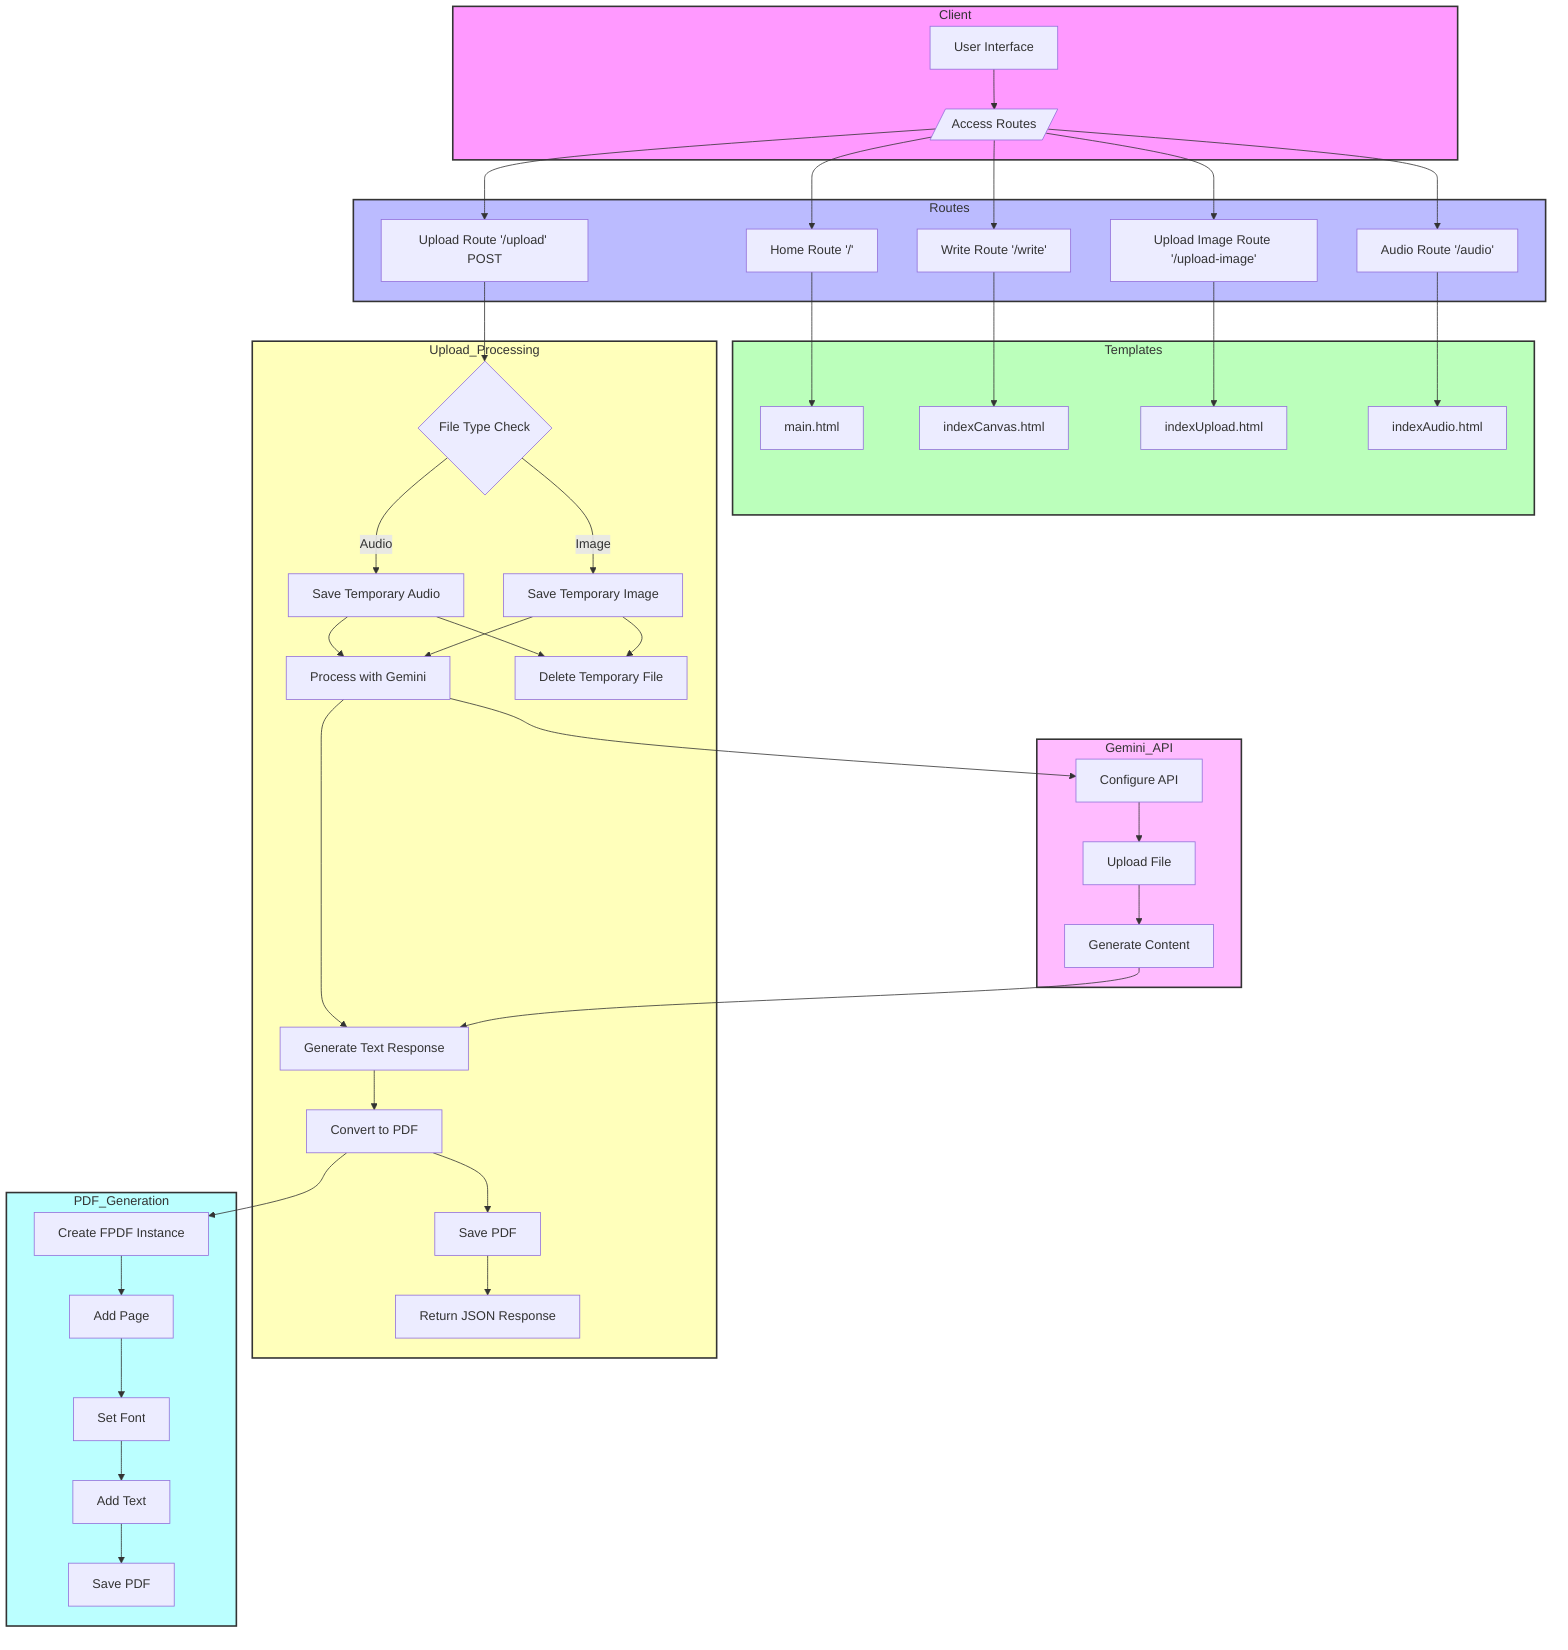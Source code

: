 flowchart TD
    subgraph Client
        A[User Interface] --> B1[/Access Routes/]
    end

    subgraph Routes
        B1 --> C1[Home Route '/']
        B1 --> C2[Write Route '/write']
        B1 --> C3[Upload Image Route '/upload-image']
        B1 --> C4[Audio Route '/audio']
        B1 --> C5[Upload Route '/upload' POST]
    end

    subgraph Templates
        C1 --> D1[main.html]
        C2 --> D2[indexCanvas.html]
        C3 --> D3[indexUpload.html]
        C4 --> D4[indexAudio.html]
    end

    subgraph Upload_Processing
        C5 --> E1{File Type Check}
        E1 -->|Audio| F1[Save Temporary Audio]
        E1 -->|Image| F2[Save Temporary Image]
        
        F1 --> G1[Process with Gemini]
        F2 --> G1
        
        G1 --> H1[Generate Text Response]
        H1 --> I1[Convert to PDF]
        
        I1 --> J1[Save PDF]
        J1 --> K1[Return JSON Response]
        
        F1 --> L1[Delete Temporary File]
        F2 --> L1
    end

    subgraph Gemini_API
        G1 --> M1[Configure API]
        M1 --> M2[Upload File]
        M2 --> M3[Generate Content]
        M3 --> H1
    end

    subgraph PDF_Generation
        I1 --> N1[Create FPDF Instance]
        N1 --> N2[Add Page]
        N2 --> N3[Set Font]
        N3 --> N4[Add Text]
        N4 --> N5[Save PDF]
    end

    style Client fill:#f9f,stroke:#333,stroke-width:2px
    style Routes fill:#bbf,stroke:#333,stroke-width:2px
    style Templates fill:#bfb,stroke:#333,stroke-width:2px
    style Upload_Processing fill:#ffb,stroke:#333,stroke-width:2px
    style Gemini_API fill:#fbf,stroke:#333,stroke-width:2px
    style PDF_Generation fill:#bff,stroke:#333,stroke-width:2px